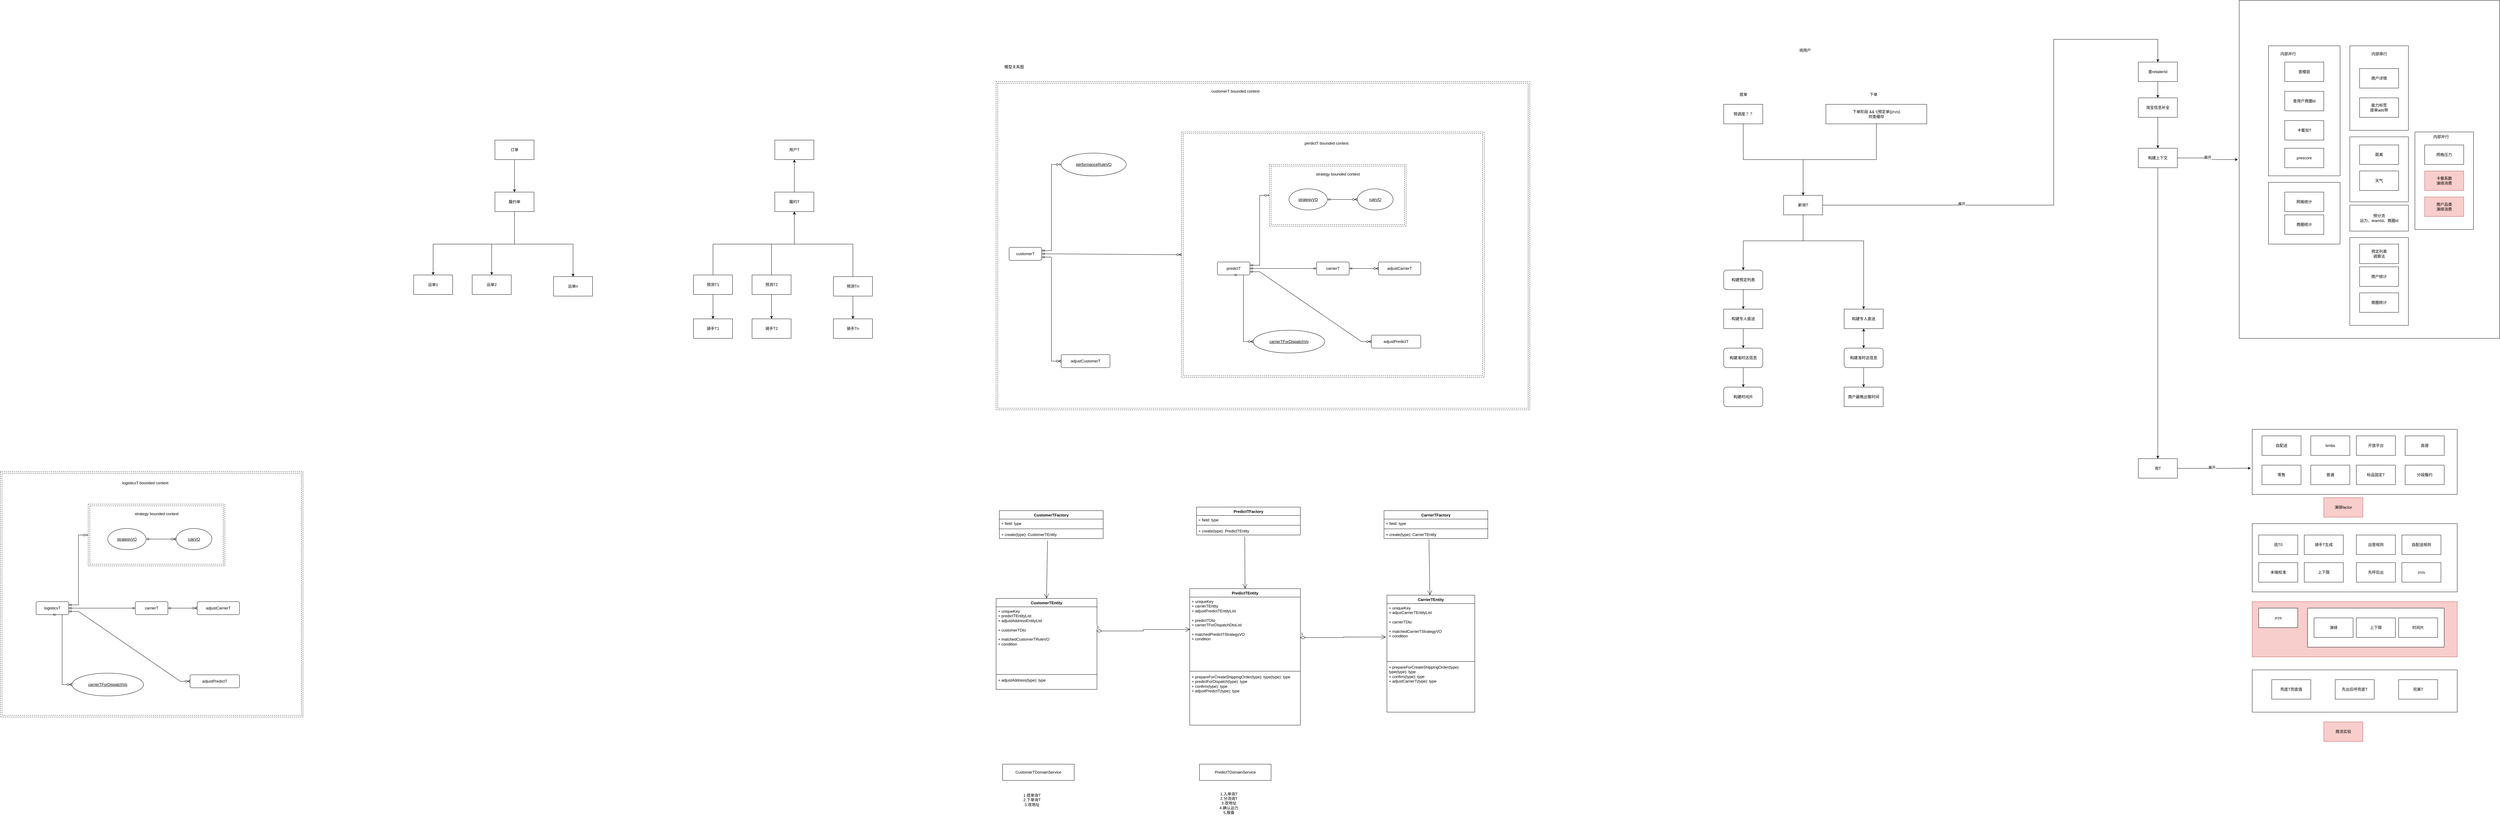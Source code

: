 <mxfile version="22.1.11" type="github">
  <diagram name="第 1 页" id="Sy9umP3xg3mDAJ2cGHKU">
    <mxGraphModel dx="5737" dy="1936" grid="1" gridSize="10" guides="1" tooltips="1" connect="1" arrows="1" fold="1" page="1" pageScale="1" pageWidth="827" pageHeight="1169" math="0" shadow="0">
      <root>
        <mxCell id="0" />
        <mxCell id="1" parent="0" />
        <mxCell id="K0B4q0zZ-ZlsoghsB4aM-43" value="" style="whiteSpace=wrap;html=1;" parent="1" vertex="1">
          <mxGeometry x="3550" y="-570" width="800" height="1040" as="geometry" />
        </mxCell>
        <mxCell id="5gtfUiYYgIrYR47HqZrA-16" value="" style="whiteSpace=wrap;html=1;align=center;dashed=1;shape=ext;margin=3;double=1;" parent="1" vertex="1">
          <mxGeometry x="-270" y="-320" width="1640" height="1010" as="geometry" />
        </mxCell>
        <mxCell id="5gtfUiYYgIrYR47HqZrA-20" value="" style="whiteSpace=wrap;html=1;align=center;dashed=1;shape=ext;margin=3;double=1;" parent="1" vertex="1">
          <mxGeometry x="300" y="-165" width="930" height="755" as="geometry" />
        </mxCell>
        <mxCell id="5gtfUiYYgIrYR47HqZrA-47" value="" style="whiteSpace=wrap;html=1;align=center;dashed=1;shape=ext;margin=3;double=1;" parent="1" vertex="1">
          <mxGeometry x="570" y="-65" width="420" height="190" as="geometry" />
        </mxCell>
        <mxCell id="5gtfUiYYgIrYR47HqZrA-2" value="customerT" style="rounded=1;arcSize=10;whiteSpace=wrap;html=1;align=center;" parent="1" vertex="1">
          <mxGeometry x="-230" y="190" width="100" height="40" as="geometry" />
        </mxCell>
        <mxCell id="5gtfUiYYgIrYR47HqZrA-3" value="predictT" style="rounded=1;arcSize=10;whiteSpace=wrap;html=1;align=center;" parent="1" vertex="1">
          <mxGeometry x="410" y="235" width="100" height="40" as="geometry" />
        </mxCell>
        <mxCell id="5gtfUiYYgIrYR47HqZrA-5" value="carrierT" style="rounded=1;arcSize=10;whiteSpace=wrap;html=1;align=center;" parent="1" vertex="1">
          <mxGeometry x="715" y="235" width="100" height="40" as="geometry" />
        </mxCell>
        <mxCell id="5gtfUiYYgIrYR47HqZrA-6" value="" style="edgeStyle=entityRelationEdgeStyle;fontSize=12;html=1;endArrow=ERmandOne;startArrow=ERmandOne;rounded=0;exitX=1;exitY=0.5;exitDx=0;exitDy=0;entryX=0;entryY=0.5;entryDx=0;entryDy=0;" parent="1" source="5gtfUiYYgIrYR47HqZrA-3" target="5gtfUiYYgIrYR47HqZrA-5" edge="1">
          <mxGeometry width="100" height="100" relative="1" as="geometry">
            <mxPoint x="686" y="350" as="sourcePoint" />
            <mxPoint x="890" y="257.5" as="targetPoint" />
          </mxGeometry>
        </mxCell>
        <mxCell id="5gtfUiYYgIrYR47HqZrA-10" value="adjustCarrierT" style="rounded=1;arcSize=10;whiteSpace=wrap;html=1;align=center;" parent="1" vertex="1">
          <mxGeometry x="905" y="235" width="130" height="40" as="geometry" />
        </mxCell>
        <mxCell id="5gtfUiYYgIrYR47HqZrA-12" value="adjustCustomerT" style="rounded=1;arcSize=10;whiteSpace=wrap;html=1;align=center;" parent="1" vertex="1">
          <mxGeometry x="-70" y="520" width="150" height="40" as="geometry" />
        </mxCell>
        <mxCell id="5gtfUiYYgIrYR47HqZrA-13" value="adjustPredictT" style="rounded=1;arcSize=10;whiteSpace=wrap;html=1;align=center;" parent="1" vertex="1">
          <mxGeometry x="883" y="460" width="152" height="40" as="geometry" />
        </mxCell>
        <mxCell id="5gtfUiYYgIrYR47HqZrA-14" value="" style="edgeStyle=entityRelationEdgeStyle;fontSize=12;html=1;endArrow=ERzeroToMany;rounded=0;exitX=0.5;exitY=1;exitDx=0;exitDy=0;startArrow=ERmandOne;" parent="1" source="5gtfUiYYgIrYR47HqZrA-3" target="5gtfUiYYgIrYR47HqZrA-32" edge="1">
          <mxGeometry width="100" height="100" relative="1" as="geometry">
            <mxPoint x="516" y="480" as="sourcePoint" />
            <mxPoint x="616" y="380" as="targetPoint" />
            <Array as="points">
              <mxPoint x="470" y="440" />
              <mxPoint x="450" y="380" />
              <mxPoint x="450" y="330" />
              <mxPoint x="480" y="410" />
            </Array>
          </mxGeometry>
        </mxCell>
        <mxCell id="5gtfUiYYgIrYR47HqZrA-17" value="customerT bounded context" style="text;html=1;align=center;verticalAlign=middle;resizable=0;points=[];autosize=1;strokeColor=none;fillColor=none;" parent="1" vertex="1">
          <mxGeometry x="340" y="-310" width="250" height="40" as="geometry" />
        </mxCell>
        <mxCell id="5gtfUiYYgIrYR47HqZrA-18" value="performanceRuleVO" style="rounded=1;arcSize=10;whiteSpace=wrap;html=1;align=center;shape=ellipse;margin=3;double=1;perimeter=ellipsePerimeter;fontStyle=4;" parent="1" vertex="1">
          <mxGeometry x="-70" y="-100" width="200" height="70" as="geometry" />
        </mxCell>
        <mxCell id="5gtfUiYYgIrYR47HqZrA-21" value="perdictT bounded context" style="text;html=1;align=center;verticalAlign=middle;resizable=0;points=[];autosize=1;strokeColor=none;fillColor=none;" parent="1" vertex="1">
          <mxGeometry x="630" y="-150" width="230" height="40" as="geometry" />
        </mxCell>
        <mxCell id="5gtfUiYYgIrYR47HqZrA-26" value="strategyVO" style="rounded=1;arcSize=10;whiteSpace=wrap;html=1;align=center;shape=ellipse;perimeter=ellipsePerimeter;fontStyle=4;" parent="1" vertex="1">
          <mxGeometry x="630" y="10" width="118" height="65" as="geometry" />
        </mxCell>
        <mxCell id="5gtfUiYYgIrYR47HqZrA-27" value="ruleVO" style="rounded=1;arcSize=10;whiteSpace=wrap;html=1;align=center;shape=ellipse;perimeter=ellipsePerimeter;fontStyle=4;" parent="1" vertex="1">
          <mxGeometry x="840" y="10" width="110" height="65" as="geometry" />
        </mxCell>
        <mxCell id="5gtfUiYYgIrYR47HqZrA-32" value="carrierTForDispatchVo" style="rounded=1;arcSize=10;whiteSpace=wrap;html=1;align=center;shape=ellipse;perimeter=ellipsePerimeter;fontStyle=4;" parent="1" vertex="1">
          <mxGeometry x="520" y="445" width="220" height="70" as="geometry" />
        </mxCell>
        <mxCell id="5gtfUiYYgIrYR47HqZrA-34" value="" style="edgeStyle=entityRelationEdgeStyle;fontSize=12;html=1;endArrow=ERzeroToOne;startArrow=ERmandOne;rounded=0;exitX=1;exitY=0.25;exitDx=0;exitDy=0;" parent="1" source="5gtfUiYYgIrYR47HqZrA-2" target="5gtfUiYYgIrYR47HqZrA-18" edge="1">
          <mxGeometry width="100" height="100" relative="1" as="geometry">
            <mxPoint x="-180" y="100" as="sourcePoint" />
            <mxPoint x="-30" y="-20" as="targetPoint" />
          </mxGeometry>
        </mxCell>
        <mxCell id="5gtfUiYYgIrYR47HqZrA-35" value="" style="edgeStyle=entityRelationEdgeStyle;fontSize=12;html=1;endArrow=ERzeroToOne;startArrow=ERmandOne;rounded=0;exitX=1;exitY=0.25;exitDx=0;exitDy=0;entryX=0;entryY=0.5;entryDx=0;entryDy=0;" parent="1" source="5gtfUiYYgIrYR47HqZrA-3" target="5gtfUiYYgIrYR47HqZrA-47" edge="1">
          <mxGeometry width="100" height="100" relative="1" as="geometry">
            <mxPoint x="-190" y="75" as="sourcePoint" />
            <mxPoint x="570" y="265" as="targetPoint" />
          </mxGeometry>
        </mxCell>
        <mxCell id="5gtfUiYYgIrYR47HqZrA-39" value="" style="edgeStyle=entityRelationEdgeStyle;fontSize=12;html=1;endArrow=ERzeroToMany;startArrow=ERmandOne;rounded=0;exitX=1;exitY=0.75;exitDx=0;exitDy=0;" parent="1" source="5gtfUiYYgIrYR47HqZrA-3" target="5gtfUiYYgIrYR47HqZrA-13" edge="1">
          <mxGeometry width="100" height="100" relative="1" as="geometry">
            <mxPoint x="520" y="485" as="sourcePoint" />
            <mxPoint x="620" y="385" as="targetPoint" />
          </mxGeometry>
        </mxCell>
        <mxCell id="5gtfUiYYgIrYR47HqZrA-42" value="" style="edgeStyle=entityRelationEdgeStyle;fontSize=12;html=1;endArrow=ERzeroToMany;startArrow=ERmandOne;rounded=0;exitX=1;exitY=0.5;exitDx=0;exitDy=0;entryX=0;entryY=0.5;entryDx=0;entryDy=0;" parent="1" source="5gtfUiYYgIrYR47HqZrA-5" target="5gtfUiYYgIrYR47HqZrA-10" edge="1">
          <mxGeometry width="100" height="100" relative="1" as="geometry">
            <mxPoint x="875" y="260" as="sourcePoint" />
            <mxPoint x="975" y="160" as="targetPoint" />
          </mxGeometry>
        </mxCell>
        <mxCell id="5gtfUiYYgIrYR47HqZrA-48" value="strategy bounded context" style="text;html=1;align=center;verticalAlign=middle;resizable=0;points=[];autosize=1;strokeColor=none;fillColor=none;" parent="1" vertex="1">
          <mxGeometry x="665" y="-55" width="230" height="40" as="geometry" />
        </mxCell>
        <mxCell id="5gtfUiYYgIrYR47HqZrA-58" value="" style="edgeStyle=entityRelationEdgeStyle;fontSize=12;html=1;endArrow=ERzeroToMany;startArrow=ERmandOne;rounded=0;exitX=1;exitY=0.75;exitDx=0;exitDy=0;entryX=0;entryY=0.5;entryDx=0;entryDy=0;" parent="1" source="5gtfUiYYgIrYR47HqZrA-2" target="5gtfUiYYgIrYR47HqZrA-12" edge="1">
          <mxGeometry width="100" height="100" relative="1" as="geometry">
            <mxPoint x="-60" y="400" as="sourcePoint" />
            <mxPoint x="40" y="300" as="targetPoint" />
          </mxGeometry>
        </mxCell>
        <mxCell id="5gtfUiYYgIrYR47HqZrA-59" value="" style="edgeStyle=entityRelationEdgeStyle;fontSize=12;html=1;endArrow=ERzeroToMany;startArrow=ERmandOne;rounded=0;exitX=1;exitY=0.5;exitDx=0;exitDy=0;entryX=0;entryY=0.5;entryDx=0;entryDy=0;" parent="1" source="5gtfUiYYgIrYR47HqZrA-2" target="5gtfUiYYgIrYR47HqZrA-20" edge="1">
          <mxGeometry width="100" height="100" relative="1" as="geometry">
            <mxPoint x="20" y="170" as="sourcePoint" />
            <mxPoint x="120" y="70" as="targetPoint" />
          </mxGeometry>
        </mxCell>
        <mxCell id="5gtfUiYYgIrYR47HqZrA-60" value="" style="edgeStyle=entityRelationEdgeStyle;fontSize=12;html=1;endArrow=ERzeroToMany;startArrow=ERmandOne;rounded=0;exitX=1;exitY=0.5;exitDx=0;exitDy=0;" parent="1" source="5gtfUiYYgIrYR47HqZrA-26" target="5gtfUiYYgIrYR47HqZrA-27" edge="1">
          <mxGeometry width="100" height="100" relative="1" as="geometry">
            <mxPoint x="760" y="35" as="sourcePoint" />
            <mxPoint x="860" y="-65" as="targetPoint" />
          </mxGeometry>
        </mxCell>
        <mxCell id="5gtfUiYYgIrYR47HqZrA-74" value="&lt;span style=&quot;color: rgb(0, 0, 0); font-family: Helvetica; font-size: 12px; font-style: normal; font-variant-ligatures: normal; font-variant-caps: normal; font-weight: 400; letter-spacing: normal; orphans: 2; text-align: center; text-indent: 0px; text-transform: none; widows: 2; word-spacing: 0px; -webkit-text-stroke-width: 0px; background-color: rgb(251, 251, 251); text-decoration-thickness: initial; text-decoration-style: initial; text-decoration-color: initial; float: none; display: inline !important;&quot;&gt;询用户&lt;br&gt;&lt;br&gt;&lt;/span&gt;" style="text;whiteSpace=wrap;html=1;" parent="1" vertex="1">
          <mxGeometry x="2196" y="-430" width="260" height="50" as="geometry" />
        </mxCell>
        <mxCell id="5gtfUiYYgIrYR47HqZrA-94" style="edgeStyle=orthogonalEdgeStyle;rounded=0;orthogonalLoop=1;jettySize=auto;html=1;" parent="1" source="5gtfUiYYgIrYR47HqZrA-76" target="5gtfUiYYgIrYR47HqZrA-84" edge="1">
          <mxGeometry relative="1" as="geometry">
            <Array as="points">
              <mxPoint x="2435" y="-80" />
              <mxPoint x="2210" y="-80" />
            </Array>
          </mxGeometry>
        </mxCell>
        <mxCell id="5gtfUiYYgIrYR47HqZrA-76" value="下单阶段 &amp;amp;&amp;amp; !(预定单||zrzs)&lt;br&gt;则查缓存" style="whiteSpace=wrap;html=1;" parent="1" vertex="1">
          <mxGeometry x="2280" y="-250" width="310" height="60" as="geometry" />
        </mxCell>
        <mxCell id="5gtfUiYYgIrYR47HqZrA-80" value="提单" style="text;html=1;align=center;verticalAlign=middle;resizable=0;points=[];autosize=1;strokeColor=none;fillColor=none;" parent="1" vertex="1">
          <mxGeometry x="1996" y="-300" width="60" height="40" as="geometry" />
        </mxCell>
        <mxCell id="5gtfUiYYgIrYR47HqZrA-81" value="下单" style="text;html=1;align=center;verticalAlign=middle;resizable=0;points=[];autosize=1;strokeColor=none;fillColor=none;" parent="1" vertex="1">
          <mxGeometry x="2396" y="-300" width="60" height="40" as="geometry" />
        </mxCell>
        <mxCell id="5gtfUiYYgIrYR47HqZrA-95" style="edgeStyle=orthogonalEdgeStyle;rounded=0;orthogonalLoop=1;jettySize=auto;html=1;" parent="1" source="5gtfUiYYgIrYR47HqZrA-82" target="5gtfUiYYgIrYR47HqZrA-84" edge="1">
          <mxGeometry relative="1" as="geometry">
            <Array as="points">
              <mxPoint x="2026" y="-80" />
              <mxPoint x="2210" y="-80" />
            </Array>
          </mxGeometry>
        </mxCell>
        <mxCell id="5gtfUiYYgIrYR47HqZrA-82" value="预调度？？" style="whiteSpace=wrap;html=1;" parent="1" vertex="1">
          <mxGeometry x="1966" y="-250" width="120" height="60" as="geometry" />
        </mxCell>
        <mxCell id="5gtfUiYYgIrYR47HqZrA-96" style="edgeStyle=orthogonalEdgeStyle;rounded=0;orthogonalLoop=1;jettySize=auto;html=1;entryX=0.5;entryY=0;entryDx=0;entryDy=0;" parent="1" source="5gtfUiYYgIrYR47HqZrA-84" target="5gtfUiYYgIrYR47HqZrA-85" edge="1">
          <mxGeometry relative="1" as="geometry">
            <Array as="points">
              <mxPoint x="2210" y="170" />
              <mxPoint x="2026" y="170" />
            </Array>
          </mxGeometry>
        </mxCell>
        <mxCell id="5gtfUiYYgIrYR47HqZrA-97" style="edgeStyle=orthogonalEdgeStyle;rounded=0;orthogonalLoop=1;jettySize=auto;html=1;" parent="1" source="5gtfUiYYgIrYR47HqZrA-84" target="5gtfUiYYgIrYR47HqZrA-89" edge="1">
          <mxGeometry relative="1" as="geometry">
            <Array as="points">
              <mxPoint x="2210" y="170" />
              <mxPoint x="2396" y="170" />
            </Array>
          </mxGeometry>
        </mxCell>
        <mxCell id="5gtfUiYYgIrYR47HqZrA-103" style="edgeStyle=orthogonalEdgeStyle;rounded=0;orthogonalLoop=1;jettySize=auto;html=1;entryX=0.5;entryY=0;entryDx=0;entryDy=0;" parent="1" source="5gtfUiYYgIrYR47HqZrA-84" target="5gtfUiYYgIrYR47HqZrA-105" edge="1">
          <mxGeometry relative="1" as="geometry">
            <mxPoint x="3150" y="-350" as="targetPoint" />
            <Array as="points">
              <mxPoint x="2980" y="60" />
              <mxPoint x="2980" y="-450" />
              <mxPoint x="3300" y="-450" />
            </Array>
          </mxGeometry>
        </mxCell>
        <mxCell id="5gtfUiYYgIrYR47HqZrA-106" value="展开" style="edgeLabel;html=1;align=center;verticalAlign=middle;resizable=0;points=[];" parent="5gtfUiYYgIrYR47HqZrA-103" vertex="1" connectable="0">
          <mxGeometry x="-0.47" y="4" relative="1" as="geometry">
            <mxPoint as="offset" />
          </mxGeometry>
        </mxCell>
        <mxCell id="5gtfUiYYgIrYR47HqZrA-84" value="新询T" style="whiteSpace=wrap;html=1;" parent="1" vertex="1">
          <mxGeometry x="2150" y="30" width="120" height="60" as="geometry" />
        </mxCell>
        <mxCell id="5gtfUiYYgIrYR47HqZrA-98" value="" style="edgeStyle=orthogonalEdgeStyle;rounded=0;orthogonalLoop=1;jettySize=auto;html=1;" parent="1" source="5gtfUiYYgIrYR47HqZrA-85" target="5gtfUiYYgIrYR47HqZrA-91" edge="1">
          <mxGeometry relative="1" as="geometry" />
        </mxCell>
        <mxCell id="5gtfUiYYgIrYR47HqZrA-85" value="构建预定列表" style="rounded=1;whiteSpace=wrap;html=1;" parent="1" vertex="1">
          <mxGeometry x="1966" y="260" width="120" height="60" as="geometry" />
        </mxCell>
        <mxCell id="5gtfUiYYgIrYR47HqZrA-100" value="" style="edgeStyle=orthogonalEdgeStyle;rounded=0;orthogonalLoop=1;jettySize=auto;html=1;" parent="1" source="5gtfUiYYgIrYR47HqZrA-86" target="5gtfUiYYgIrYR47HqZrA-87" edge="1">
          <mxGeometry relative="1" as="geometry" />
        </mxCell>
        <mxCell id="5gtfUiYYgIrYR47HqZrA-86" value="构建准时达信息" style="rounded=1;whiteSpace=wrap;html=1;" parent="1" vertex="1">
          <mxGeometry x="1966" y="500" width="120" height="60" as="geometry" />
        </mxCell>
        <mxCell id="5gtfUiYYgIrYR47HqZrA-87" value="构建时间片" style="rounded=1;whiteSpace=wrap;html=1;" parent="1" vertex="1">
          <mxGeometry x="1966" y="620" width="120" height="60" as="geometry" />
        </mxCell>
        <mxCell id="5gtfUiYYgIrYR47HqZrA-88" value="商户最晚出餐时间" style="whiteSpace=wrap;html=1;" parent="1" vertex="1">
          <mxGeometry x="2336" y="620" width="120" height="60" as="geometry" />
        </mxCell>
        <mxCell id="5gtfUiYYgIrYR47HqZrA-101" value="" style="edgeStyle=orthogonalEdgeStyle;rounded=0;orthogonalLoop=1;jettySize=auto;html=1;" parent="1" source="5gtfUiYYgIrYR47HqZrA-89" target="5gtfUiYYgIrYR47HqZrA-90" edge="1">
          <mxGeometry relative="1" as="geometry" />
        </mxCell>
        <mxCell id="5gtfUiYYgIrYR47HqZrA-89" value="构建专人直送" style="whiteSpace=wrap;html=1;" parent="1" vertex="1">
          <mxGeometry x="2336" y="380" width="120" height="60" as="geometry" />
        </mxCell>
        <mxCell id="5gtfUiYYgIrYR47HqZrA-102" value="" style="edgeStyle=orthogonalEdgeStyle;rounded=0;orthogonalLoop=1;jettySize=auto;html=1;" parent="1" source="5gtfUiYYgIrYR47HqZrA-90" target="5gtfUiYYgIrYR47HqZrA-88" edge="1">
          <mxGeometry relative="1" as="geometry" />
        </mxCell>
        <mxCell id="j1E3PI4-q5CCPXzSKbCA-19" value="" style="edgeStyle=orthogonalEdgeStyle;rounded=0;orthogonalLoop=1;jettySize=auto;html=1;" parent="1" source="5gtfUiYYgIrYR47HqZrA-90" target="5gtfUiYYgIrYR47HqZrA-89" edge="1">
          <mxGeometry relative="1" as="geometry" />
        </mxCell>
        <mxCell id="5gtfUiYYgIrYR47HqZrA-90" value="构建准时达信息" style="rounded=1;whiteSpace=wrap;html=1;" parent="1" vertex="1">
          <mxGeometry x="2336" y="500" width="120" height="60" as="geometry" />
        </mxCell>
        <mxCell id="5gtfUiYYgIrYR47HqZrA-99" value="" style="edgeStyle=orthogonalEdgeStyle;rounded=0;orthogonalLoop=1;jettySize=auto;html=1;" parent="1" source="5gtfUiYYgIrYR47HqZrA-91" target="5gtfUiYYgIrYR47HqZrA-86" edge="1">
          <mxGeometry relative="1" as="geometry" />
        </mxCell>
        <mxCell id="5gtfUiYYgIrYR47HqZrA-91" value="构建专人直送" style="whiteSpace=wrap;html=1;" parent="1" vertex="1">
          <mxGeometry x="1966" y="380" width="120" height="60" as="geometry" />
        </mxCell>
        <mxCell id="5gtfUiYYgIrYR47HqZrA-92" style="edgeStyle=orthogonalEdgeStyle;rounded=0;orthogonalLoop=1;jettySize=auto;html=1;exitX=0.5;exitY=1;exitDx=0;exitDy=0;" parent="1" source="5gtfUiYYgIrYR47HqZrA-85" target="5gtfUiYYgIrYR47HqZrA-85" edge="1">
          <mxGeometry relative="1" as="geometry" />
        </mxCell>
        <mxCell id="K0B4q0zZ-ZlsoghsB4aM-3" value="" style="edgeStyle=orthogonalEdgeStyle;rounded=0;orthogonalLoop=1;jettySize=auto;html=1;" parent="1" source="5gtfUiYYgIrYR47HqZrA-105" target="K0B4q0zZ-ZlsoghsB4aM-2" edge="1">
          <mxGeometry relative="1" as="geometry" />
        </mxCell>
        <mxCell id="5gtfUiYYgIrYR47HqZrA-105" value="查retailerId" style="whiteSpace=wrap;html=1;" parent="1" vertex="1">
          <mxGeometry x="3240" y="-380" width="120" height="60" as="geometry" />
        </mxCell>
        <mxCell id="K0B4q0zZ-ZlsoghsB4aM-5" value="" style="edgeStyle=orthogonalEdgeStyle;rounded=0;orthogonalLoop=1;jettySize=auto;html=1;" parent="1" source="K0B4q0zZ-ZlsoghsB4aM-2" target="K0B4q0zZ-ZlsoghsB4aM-4" edge="1">
          <mxGeometry relative="1" as="geometry" />
        </mxCell>
        <mxCell id="K0B4q0zZ-ZlsoghsB4aM-2" value="淘宝信息补全" style="whiteSpace=wrap;html=1;" parent="1" vertex="1">
          <mxGeometry x="3240" y="-270" width="120" height="60" as="geometry" />
        </mxCell>
        <mxCell id="K0B4q0zZ-ZlsoghsB4aM-48" style="edgeStyle=orthogonalEdgeStyle;rounded=0;orthogonalLoop=1;jettySize=auto;html=1;entryX=0.5;entryY=0;entryDx=0;entryDy=0;" parent="1" source="K0B4q0zZ-ZlsoghsB4aM-4" target="K0B4q0zZ-ZlsoghsB4aM-47" edge="1">
          <mxGeometry relative="1" as="geometry" />
        </mxCell>
        <mxCell id="K0B4q0zZ-ZlsoghsB4aM-4" value="构建上下文" style="whiteSpace=wrap;html=1;" parent="1" vertex="1">
          <mxGeometry x="3240" y="-115" width="120" height="60" as="geometry" />
        </mxCell>
        <mxCell id="K0B4q0zZ-ZlsoghsB4aM-6" value="" style="whiteSpace=wrap;html=1;" parent="1" vertex="1">
          <mxGeometry x="3640" y="-430" width="220" height="400" as="geometry" />
        </mxCell>
        <mxCell id="K0B4q0zZ-ZlsoghsB4aM-7" value="查用户商圈id" style="whiteSpace=wrap;html=1;" parent="1" vertex="1">
          <mxGeometry x="3690" y="-290" width="120" height="60" as="geometry" />
        </mxCell>
        <mxCell id="K0B4q0zZ-ZlsoghsB4aM-8" value="卡餐加T" style="whiteSpace=wrap;html=1;" parent="1" vertex="1">
          <mxGeometry x="3690" y="-200" width="120" height="60" as="geometry" />
        </mxCell>
        <mxCell id="K0B4q0zZ-ZlsoghsB4aM-9" value="prescore" style="whiteSpace=wrap;html=1;" parent="1" vertex="1">
          <mxGeometry x="3690" y="-115" width="120" height="60" as="geometry" />
        </mxCell>
        <mxCell id="K0B4q0zZ-ZlsoghsB4aM-13" value="" style="whiteSpace=wrap;html=1;" parent="1" vertex="1">
          <mxGeometry x="3890" y="-430" width="180" height="260" as="geometry" />
        </mxCell>
        <mxCell id="K0B4q0zZ-ZlsoghsB4aM-15" value="能力标签&lt;br&gt;提单ads带" style="whiteSpace=wrap;html=1;" parent="1" vertex="1">
          <mxGeometry x="3920" y="-270" width="120" height="60" as="geometry" />
        </mxCell>
        <mxCell id="K0B4q0zZ-ZlsoghsB4aM-17" value="" style="whiteSpace=wrap;html=1;" parent="1" vertex="1">
          <mxGeometry x="4090" y="-165" width="180" height="300" as="geometry" />
        </mxCell>
        <mxCell id="K0B4q0zZ-ZlsoghsB4aM-19" value="商户品类&lt;br&gt;演绎消费" style="whiteSpace=wrap;html=1;fillColor=#f8cecc;strokeColor=#b85450;" parent="1" vertex="1">
          <mxGeometry x="4120" y="35" width="120" height="60" as="geometry" />
        </mxCell>
        <mxCell id="K0B4q0zZ-ZlsoghsB4aM-21" value="网格压力" style="whiteSpace=wrap;html=1;" parent="1" vertex="1">
          <mxGeometry x="4120" y="-125" width="120" height="60" as="geometry" />
        </mxCell>
        <mxCell id="K0B4q0zZ-ZlsoghsB4aM-24" value="查楼层" style="whiteSpace=wrap;html=1;" parent="1" vertex="1">
          <mxGeometry x="3690" y="-380" width="120" height="60" as="geometry" />
        </mxCell>
        <mxCell id="K0B4q0zZ-ZlsoghsB4aM-26" value="商户详情" style="whiteSpace=wrap;html=1;" parent="1" vertex="1">
          <mxGeometry x="3920" y="-360" width="120" height="60" as="geometry" />
        </mxCell>
        <mxCell id="K0B4q0zZ-ZlsoghsB4aM-27" value="内部并行" style="text;html=1;align=center;verticalAlign=middle;resizable=0;points=[];autosize=1;strokeColor=none;fillColor=none;" parent="1" vertex="1">
          <mxGeometry x="3650" y="-425" width="100" height="40" as="geometry" />
        </mxCell>
        <mxCell id="K0B4q0zZ-ZlsoghsB4aM-28" value="内部串行" style="text;html=1;align=center;verticalAlign=middle;resizable=0;points=[];autosize=1;strokeColor=none;fillColor=none;" parent="1" vertex="1">
          <mxGeometry x="3930" y="-425" width="100" height="40" as="geometry" />
        </mxCell>
        <mxCell id="K0B4q0zZ-ZlsoghsB4aM-29" value="卡餐系数&lt;br&gt;演绎消费" style="whiteSpace=wrap;html=1;fillColor=#f8cecc;strokeColor=#b85450;" parent="1" vertex="1">
          <mxGeometry x="4120" y="-45" width="120" height="60" as="geometry" />
        </mxCell>
        <mxCell id="K0B4q0zZ-ZlsoghsB4aM-30" value="内部并行" style="text;html=1;align=center;verticalAlign=middle;resizable=0;points=[];autosize=1;strokeColor=none;fillColor=none;" parent="1" vertex="1">
          <mxGeometry x="4120" y="-170" width="100" height="40" as="geometry" />
        </mxCell>
        <mxCell id="K0B4q0zZ-ZlsoghsB4aM-31" value="预分流&lt;br&gt;运力、teamId、商圈id" style="whiteSpace=wrap;html=1;" parent="1" vertex="1">
          <mxGeometry x="3890" y="60" width="180" height="80" as="geometry" />
        </mxCell>
        <mxCell id="K0B4q0zZ-ZlsoghsB4aM-32" value="" style="whiteSpace=wrap;html=1;" parent="1" vertex="1">
          <mxGeometry x="3890" y="-150" width="180" height="200" as="geometry" />
        </mxCell>
        <mxCell id="K0B4q0zZ-ZlsoghsB4aM-33" value="距离" style="whiteSpace=wrap;html=1;" parent="1" vertex="1">
          <mxGeometry x="3920" y="-125" width="120" height="60" as="geometry" />
        </mxCell>
        <mxCell id="K0B4q0zZ-ZlsoghsB4aM-34" value="天气" style="whiteSpace=wrap;html=1;" parent="1" vertex="1">
          <mxGeometry x="3920" y="-45" width="120" height="60" as="geometry" />
        </mxCell>
        <mxCell id="K0B4q0zZ-ZlsoghsB4aM-35" value="" style="whiteSpace=wrap;html=1;" parent="1" vertex="1">
          <mxGeometry x="3640" y="-10" width="220" height="190" as="geometry" />
        </mxCell>
        <mxCell id="K0B4q0zZ-ZlsoghsB4aM-36" value="网格统计" style="whiteSpace=wrap;html=1;" parent="1" vertex="1">
          <mxGeometry x="3690" y="20" width="120" height="60" as="geometry" />
        </mxCell>
        <mxCell id="K0B4q0zZ-ZlsoghsB4aM-37" value="商圈统计" style="whiteSpace=wrap;html=1;" parent="1" vertex="1">
          <mxGeometry x="3690" y="90" width="120" height="60" as="geometry" />
        </mxCell>
        <mxCell id="K0B4q0zZ-ZlsoghsB4aM-39" value="" style="whiteSpace=wrap;html=1;" parent="1" vertex="1">
          <mxGeometry x="3890" y="160" width="180" height="270" as="geometry" />
        </mxCell>
        <mxCell id="K0B4q0zZ-ZlsoghsB4aM-40" value="商户统计" style="whiteSpace=wrap;html=1;" parent="1" vertex="1">
          <mxGeometry x="3920" y="250" width="120" height="60" as="geometry" />
        </mxCell>
        <mxCell id="K0B4q0zZ-ZlsoghsB4aM-41" value="商圈统计" style="whiteSpace=wrap;html=1;" parent="1" vertex="1">
          <mxGeometry x="3920" y="330" width="120" height="60" as="geometry" />
        </mxCell>
        <mxCell id="K0B4q0zZ-ZlsoghsB4aM-42" value="预定列表&lt;br style=&quot;border-color: var(--border-color);&quot;&gt;调算法" style="whiteSpace=wrap;html=1;" parent="1" vertex="1">
          <mxGeometry x="3920" y="180" width="120" height="60" as="geometry" />
        </mxCell>
        <mxCell id="K0B4q0zZ-ZlsoghsB4aM-45" style="edgeStyle=orthogonalEdgeStyle;rounded=0;orthogonalLoop=1;jettySize=auto;html=1;entryX=-0.005;entryY=0.471;entryDx=0;entryDy=0;entryPerimeter=0;" parent="1" source="K0B4q0zZ-ZlsoghsB4aM-4" target="K0B4q0zZ-ZlsoghsB4aM-43" edge="1">
          <mxGeometry relative="1" as="geometry" />
        </mxCell>
        <mxCell id="K0B4q0zZ-ZlsoghsB4aM-46" value="展开" style="edgeLabel;html=1;align=center;verticalAlign=middle;resizable=0;points=[];" parent="K0B4q0zZ-ZlsoghsB4aM-45" vertex="1" connectable="0">
          <mxGeometry x="-0.025" y="2" relative="1" as="geometry">
            <mxPoint as="offset" />
          </mxGeometry>
        </mxCell>
        <mxCell id="K0B4q0zZ-ZlsoghsB4aM-47" value="询T" style="whiteSpace=wrap;html=1;" parent="1" vertex="1">
          <mxGeometry x="3240" y="840" width="120" height="60" as="geometry" />
        </mxCell>
        <mxCell id="K0B4q0zZ-ZlsoghsB4aM-49" value="" style="whiteSpace=wrap;html=1;" parent="1" vertex="1">
          <mxGeometry x="3590" y="750" width="630" height="200" as="geometry" />
        </mxCell>
        <mxCell id="K0B4q0zZ-ZlsoghsB4aM-50" value="bmbs" style="whiteSpace=wrap;html=1;" parent="1" vertex="1">
          <mxGeometry x="3770" y="770" width="120" height="60" as="geometry" />
        </mxCell>
        <mxCell id="K0B4q0zZ-ZlsoghsB4aM-51" value="自配送" style="whiteSpace=wrap;html=1;" parent="1" vertex="1">
          <mxGeometry x="3620" y="770" width="120" height="60" as="geometry" />
        </mxCell>
        <mxCell id="K0B4q0zZ-ZlsoghsB4aM-52" value="开放平台" style="whiteSpace=wrap;html=1;" parent="1" vertex="1">
          <mxGeometry x="3910" y="770" width="120" height="60" as="geometry" />
        </mxCell>
        <mxCell id="K0B4q0zZ-ZlsoghsB4aM-53" value="高德" style="whiteSpace=wrap;html=1;" parent="1" vertex="1">
          <mxGeometry x="4060" y="770" width="120" height="60" as="geometry" />
        </mxCell>
        <mxCell id="K0B4q0zZ-ZlsoghsB4aM-54" value="分段履约" style="whiteSpace=wrap;html=1;" parent="1" vertex="1">
          <mxGeometry x="4060" y="860" width="120" height="60" as="geometry" />
        </mxCell>
        <mxCell id="K0B4q0zZ-ZlsoghsB4aM-55" value="零售" style="whiteSpace=wrap;html=1;" parent="1" vertex="1">
          <mxGeometry x="3620" y="860" width="120" height="60" as="geometry" />
        </mxCell>
        <mxCell id="K0B4q0zZ-ZlsoghsB4aM-56" value="普通" style="whiteSpace=wrap;html=1;" parent="1" vertex="1">
          <mxGeometry x="3770" y="860" width="120" height="60" as="geometry" />
        </mxCell>
        <mxCell id="K0B4q0zZ-ZlsoghsB4aM-57" value="标品固定T" style="whiteSpace=wrap;html=1;" parent="1" vertex="1">
          <mxGeometry x="3910" y="860" width="120" height="60" as="geometry" />
        </mxCell>
        <mxCell id="K0B4q0zZ-ZlsoghsB4aM-58" style="edgeStyle=orthogonalEdgeStyle;rounded=0;orthogonalLoop=1;jettySize=auto;html=1;entryX=-0.007;entryY=0.597;entryDx=0;entryDy=0;entryPerimeter=0;" parent="1" source="K0B4q0zZ-ZlsoghsB4aM-47" target="K0B4q0zZ-ZlsoghsB4aM-49" edge="1">
          <mxGeometry relative="1" as="geometry" />
        </mxCell>
        <mxCell id="K0B4q0zZ-ZlsoghsB4aM-59" value="展开" style="edgeLabel;html=1;align=center;verticalAlign=middle;resizable=0;points=[];" parent="K0B4q0zZ-ZlsoghsB4aM-58" vertex="1" connectable="0">
          <mxGeometry x="-0.08" y="3" relative="1" as="geometry">
            <mxPoint x="2" as="offset" />
          </mxGeometry>
        </mxCell>
        <mxCell id="K0B4q0zZ-ZlsoghsB4aM-60" value="" style="whiteSpace=wrap;html=1;" parent="1" vertex="1">
          <mxGeometry x="3590" y="1490" width="630" height="130" as="geometry" />
        </mxCell>
        <mxCell id="K0B4q0zZ-ZlsoghsB4aM-61" value="兜底T兜底值" style="whiteSpace=wrap;html=1;" parent="1" vertex="1">
          <mxGeometry x="3650" y="1520" width="120" height="60" as="geometry" />
        </mxCell>
        <mxCell id="K0B4q0zZ-ZlsoghsB4aM-62" value="完美T" style="whiteSpace=wrap;html=1;" parent="1" vertex="1">
          <mxGeometry x="4040" y="1520" width="120" height="60" as="geometry" />
        </mxCell>
        <mxCell id="K0B4q0zZ-ZlsoghsB4aM-63" value="先出后呼兜底T" style="whiteSpace=wrap;html=1;" parent="1" vertex="1">
          <mxGeometry x="3845" y="1520" width="120" height="60" as="geometry" />
        </mxCell>
        <mxCell id="K0B4q0zZ-ZlsoghsB4aM-64" value="演绎factor" style="whiteSpace=wrap;html=1;fillColor=#f8cecc;strokeColor=#b85450;" parent="1" vertex="1">
          <mxGeometry x="3810" y="960" width="120" height="60" as="geometry" />
        </mxCell>
        <mxCell id="K0B4q0zZ-ZlsoghsB4aM-66" value="" style="whiteSpace=wrap;html=1;" parent="1" vertex="1">
          <mxGeometry x="3590" y="1040" width="630" height="210" as="geometry" />
        </mxCell>
        <mxCell id="j1E3PI4-q5CCPXzSKbCA-1" value="选T0" style="whiteSpace=wrap;html=1;" parent="1" vertex="1">
          <mxGeometry x="3610" y="1075" width="120" height="60" as="geometry" />
        </mxCell>
        <mxCell id="j1E3PI4-q5CCPXzSKbCA-2" value="骑手T生成" style="whiteSpace=wrap;html=1;" parent="1" vertex="1">
          <mxGeometry x="3750" y="1075" width="120" height="60" as="geometry" />
        </mxCell>
        <mxCell id="j1E3PI4-q5CCPXzSKbCA-3" value="运营规则" style="whiteSpace=wrap;html=1;" parent="1" vertex="1">
          <mxGeometry x="3910" y="1075" width="120" height="60" as="geometry" />
        </mxCell>
        <mxCell id="j1E3PI4-q5CCPXzSKbCA-4" value="自配送规则" style="whiteSpace=wrap;html=1;" parent="1" vertex="1">
          <mxGeometry x="4050" y="1075" width="120" height="60" as="geometry" />
        </mxCell>
        <mxCell id="j1E3PI4-q5CCPXzSKbCA-5" value="上下限" style="whiteSpace=wrap;html=1;" parent="1" vertex="1">
          <mxGeometry x="3750" y="1160" width="120" height="60" as="geometry" />
        </mxCell>
        <mxCell id="j1E3PI4-q5CCPXzSKbCA-6" value="末端校准" style="whiteSpace=wrap;html=1;" parent="1" vertex="1">
          <mxGeometry x="3610" y="1160" width="120" height="60" as="geometry" />
        </mxCell>
        <mxCell id="j1E3PI4-q5CCPXzSKbCA-7" value="先呼后出" style="whiteSpace=wrap;html=1;" parent="1" vertex="1">
          <mxGeometry x="3910" y="1160" width="120" height="60" as="geometry" />
        </mxCell>
        <mxCell id="j1E3PI4-q5CCPXzSKbCA-8" value="zrzs" style="whiteSpace=wrap;html=1;" parent="1" vertex="1">
          <mxGeometry x="4050" y="1160" width="120" height="60" as="geometry" />
        </mxCell>
        <mxCell id="j1E3PI4-q5CCPXzSKbCA-9" value="" style="whiteSpace=wrap;html=1;fillColor=#f8cecc;strokeColor=#b85450;" parent="1" vertex="1">
          <mxGeometry x="3590" y="1280" width="630" height="170" as="geometry" />
        </mxCell>
        <mxCell id="j1E3PI4-q5CCPXzSKbCA-10" value="zrzs" style="whiteSpace=wrap;html=1;" parent="1" vertex="1">
          <mxGeometry x="3610" y="1300" width="120" height="60" as="geometry" />
        </mxCell>
        <mxCell id="j1E3PI4-q5CCPXzSKbCA-12" value="" style="whiteSpace=wrap;html=1;" parent="1" vertex="1">
          <mxGeometry x="3760" y="1300" width="420" height="120" as="geometry" />
        </mxCell>
        <mxCell id="j1E3PI4-q5CCPXzSKbCA-13" value="演绎" style="whiteSpace=wrap;html=1;" parent="1" vertex="1">
          <mxGeometry x="3780" y="1330" width="120" height="60" as="geometry" />
        </mxCell>
        <mxCell id="j1E3PI4-q5CCPXzSKbCA-14" value="上下限" style="whiteSpace=wrap;html=1;" parent="1" vertex="1">
          <mxGeometry x="3910" y="1330" width="120" height="60" as="geometry" />
        </mxCell>
        <mxCell id="j1E3PI4-q5CCPXzSKbCA-15" value="时间片" style="whiteSpace=wrap;html=1;" parent="1" vertex="1">
          <mxGeometry x="4040" y="1330" width="120" height="60" as="geometry" />
        </mxCell>
        <mxCell id="j1E3PI4-q5CCPXzSKbCA-16" value="商流实验" style="whiteSpace=wrap;html=1;fillColor=#f8cecc;strokeColor=#b85450;" parent="1" vertex="1">
          <mxGeometry x="3810" y="1650" width="120" height="60" as="geometry" />
        </mxCell>
        <mxCell id="j1E3PI4-q5CCPXzSKbCA-35" value="CustomerTEntity" style="swimlane;fontStyle=1;align=center;verticalAlign=top;childLayout=stackLayout;horizontal=1;startSize=26;horizontalStack=0;resizeParent=1;resizeParentMax=0;resizeLast=0;collapsible=1;marginBottom=0;whiteSpace=wrap;html=1;" parent="1" vertex="1">
          <mxGeometry x="-270" y="1270" width="310" height="280" as="geometry" />
        </mxCell>
        <mxCell id="j1E3PI4-q5CCPXzSKbCA-36" value="+ uniqueKey&lt;br&gt;+ predictTEntityList&lt;br&gt;+ adjustAddressEntityList&lt;br&gt;&lt;br&gt;+ customerTDto&lt;br style=&quot;border-color: var(--border-color);&quot;&gt;&lt;br&gt;+ matchedCustomerTRuleVO&lt;br&gt;+ condition" style="text;strokeColor=none;fillColor=none;align=left;verticalAlign=top;spacingLeft=4;spacingRight=4;overflow=hidden;rotatable=0;points=[[0,0.5],[1,0.5]];portConstraint=eastwest;whiteSpace=wrap;html=1;" parent="j1E3PI4-q5CCPXzSKbCA-35" vertex="1">
          <mxGeometry y="26" width="310" height="204" as="geometry" />
        </mxCell>
        <mxCell id="j1E3PI4-q5CCPXzSKbCA-37" value="" style="line;strokeWidth=1;fillColor=none;align=left;verticalAlign=middle;spacingTop=-1;spacingLeft=3;spacingRight=3;rotatable=0;labelPosition=right;points=[];portConstraint=eastwest;strokeColor=inherit;" parent="j1E3PI4-q5CCPXzSKbCA-35" vertex="1">
          <mxGeometry y="230" width="310" height="8" as="geometry" />
        </mxCell>
        <mxCell id="j1E3PI4-q5CCPXzSKbCA-38" value="+ adjustAddress(type): type" style="text;strokeColor=none;fillColor=none;align=left;verticalAlign=top;spacingLeft=4;spacingRight=4;overflow=hidden;rotatable=0;points=[[0,0.5],[1,0.5]];portConstraint=eastwest;whiteSpace=wrap;html=1;" parent="j1E3PI4-q5CCPXzSKbCA-35" vertex="1">
          <mxGeometry y="238" width="310" height="42" as="geometry" />
        </mxCell>
        <mxCell id="j1E3PI4-q5CCPXzSKbCA-40" value="PredictTEntity" style="swimlane;fontStyle=1;align=center;verticalAlign=top;childLayout=stackLayout;horizontal=1;startSize=26;horizontalStack=0;resizeParent=1;resizeParentMax=0;resizeLast=0;collapsible=1;marginBottom=0;whiteSpace=wrap;html=1;" parent="1" vertex="1">
          <mxGeometry x="325" y="1240" width="340" height="420" as="geometry" />
        </mxCell>
        <mxCell id="j1E3PI4-q5CCPXzSKbCA-41" value="+ uniqueKey&lt;br&gt;+ carrierTEntity&lt;br&gt;+ adjustPredictTEntityList&lt;br&gt;&lt;br&gt;+ predictTDto&lt;br style=&quot;border-color: var(--border-color);&quot;&gt;+&amp;nbsp;carrierTForDispatchDtoList&lt;br style=&quot;border-color: var(--border-color);&quot;&gt;&lt;br&gt;+ matchedPredictTStrategyVO&lt;br&gt;+ condition" style="text;strokeColor=none;fillColor=none;align=left;verticalAlign=top;spacingLeft=4;spacingRight=4;overflow=hidden;rotatable=0;points=[[0,0.5],[1,0.5]];portConstraint=eastwest;whiteSpace=wrap;html=1;" parent="j1E3PI4-q5CCPXzSKbCA-40" vertex="1">
          <mxGeometry y="26" width="340" height="224" as="geometry" />
        </mxCell>
        <mxCell id="j1E3PI4-q5CCPXzSKbCA-42" value="" style="line;strokeWidth=1;fillColor=none;align=left;verticalAlign=middle;spacingTop=-1;spacingLeft=3;spacingRight=3;rotatable=0;labelPosition=right;points=[];portConstraint=eastwest;strokeColor=inherit;" parent="j1E3PI4-q5CCPXzSKbCA-40" vertex="1">
          <mxGeometry y="250" width="340" height="8" as="geometry" />
        </mxCell>
        <mxCell id="j1E3PI4-q5CCPXzSKbCA-43" value="+ prepareForCreateShippingOrder(type): type(type): type&lt;br&gt;+ predictForDispatch(type): type&lt;br&gt;+ confirm(type): type&lt;br&gt;+ adjustPredictT(type): type" style="text;strokeColor=none;fillColor=none;align=left;verticalAlign=top;spacingLeft=4;spacingRight=4;overflow=hidden;rotatable=0;points=[[0,0.5],[1,0.5]];portConstraint=eastwest;whiteSpace=wrap;html=1;" parent="j1E3PI4-q5CCPXzSKbCA-40" vertex="1">
          <mxGeometry y="258" width="340" height="162" as="geometry" />
        </mxCell>
        <mxCell id="j1E3PI4-q5CCPXzSKbCA-45" value="CarrierTEntity" style="swimlane;fontStyle=1;align=center;verticalAlign=top;childLayout=stackLayout;horizontal=1;startSize=26;horizontalStack=0;resizeParent=1;resizeParentMax=0;resizeLast=0;collapsible=1;marginBottom=0;whiteSpace=wrap;html=1;" parent="1" vertex="1">
          <mxGeometry x="931" y="1260" width="270" height="360" as="geometry" />
        </mxCell>
        <mxCell id="j1E3PI4-q5CCPXzSKbCA-46" value="+ uniqueKey&lt;br&gt;+ adjusCarrierTEntityList&lt;br&gt;&lt;br&gt;+ carrierTDto&lt;br&gt;&lt;br&gt;+ matchedCarrierTStrategyVO&lt;br&gt;+ condition" style="text;strokeColor=none;fillColor=none;align=left;verticalAlign=top;spacingLeft=4;spacingRight=4;overflow=hidden;rotatable=0;points=[[0,0.5],[1,0.5]];portConstraint=eastwest;whiteSpace=wrap;html=1;" parent="j1E3PI4-q5CCPXzSKbCA-45" vertex="1">
          <mxGeometry y="26" width="270" height="174" as="geometry" />
        </mxCell>
        <mxCell id="j1E3PI4-q5CCPXzSKbCA-47" value="" style="line;strokeWidth=1;fillColor=none;align=left;verticalAlign=middle;spacingTop=-1;spacingLeft=3;spacingRight=3;rotatable=0;labelPosition=right;points=[];portConstraint=eastwest;strokeColor=inherit;" parent="j1E3PI4-q5CCPXzSKbCA-45" vertex="1">
          <mxGeometry y="200" width="270" height="8" as="geometry" />
        </mxCell>
        <mxCell id="j1E3PI4-q5CCPXzSKbCA-48" value="+ prepareForCreateShippingOrder(type): type(type): type&lt;br style=&quot;border-color: var(--border-color);&quot;&gt;+ confirm(type): type&lt;br&gt;+ adjustCarrierT(type): type" style="text;strokeColor=none;fillColor=none;align=left;verticalAlign=top;spacingLeft=4;spacingRight=4;overflow=hidden;rotatable=0;points=[[0,0.5],[1,0.5]];portConstraint=eastwest;whiteSpace=wrap;html=1;" parent="j1E3PI4-q5CCPXzSKbCA-45" vertex="1">
          <mxGeometry y="208" width="270" height="152" as="geometry" />
        </mxCell>
        <mxCell id="j1E3PI4-q5CCPXzSKbCA-54" value="1" style="endArrow=open;html=1;endSize=12;startArrow=diamondThin;startSize=14;startFill=0;edgeStyle=orthogonalEdgeStyle;align=left;verticalAlign=bottom;rounded=0;exitX=0.995;exitY=0.364;exitDx=0;exitDy=0;exitPerimeter=0;entryX=0.004;entryY=0.444;entryDx=0;entryDy=0;entryPerimeter=0;" parent="1" source="j1E3PI4-q5CCPXzSKbCA-36" target="j1E3PI4-q5CCPXzSKbCA-41" edge="1">
          <mxGeometry x="-1" y="3" relative="1" as="geometry">
            <mxPoint x="121" y="1370" as="sourcePoint" />
            <mxPoint x="281" y="1370" as="targetPoint" />
          </mxGeometry>
        </mxCell>
        <mxCell id="j1E3PI4-q5CCPXzSKbCA-55" value="1" style="endArrow=open;html=1;endSize=12;startArrow=diamondThin;startSize=14;startFill=0;edgeStyle=orthogonalEdgeStyle;align=left;verticalAlign=bottom;rounded=0;exitX=0.999;exitY=0.556;exitDx=0;exitDy=0;exitPerimeter=0;entryX=-0.012;entryY=0.591;entryDx=0;entryDy=0;entryPerimeter=0;" parent="1" source="j1E3PI4-q5CCPXzSKbCA-41" target="j1E3PI4-q5CCPXzSKbCA-46" edge="1">
          <mxGeometry x="-1" y="3" relative="1" as="geometry">
            <mxPoint x="701" y="1320" as="sourcePoint" />
            <mxPoint x="861" y="1320" as="targetPoint" />
          </mxGeometry>
        </mxCell>
        <mxCell id="j1E3PI4-q5CCPXzSKbCA-57" value="CustomerTFactory" style="swimlane;fontStyle=1;align=center;verticalAlign=top;childLayout=stackLayout;horizontal=1;startSize=26;horizontalStack=0;resizeParent=1;resizeParentMax=0;resizeLast=0;collapsible=1;marginBottom=0;whiteSpace=wrap;html=1;" parent="1" vertex="1">
          <mxGeometry x="-260" y="1000" width="319" height="86" as="geometry" />
        </mxCell>
        <mxCell id="j1E3PI4-q5CCPXzSKbCA-58" value="+ field: type" style="text;strokeColor=none;fillColor=none;align=left;verticalAlign=top;spacingLeft=4;spacingRight=4;overflow=hidden;rotatable=0;points=[[0,0.5],[1,0.5]];portConstraint=eastwest;whiteSpace=wrap;html=1;" parent="j1E3PI4-q5CCPXzSKbCA-57" vertex="1">
          <mxGeometry y="26" width="319" height="26" as="geometry" />
        </mxCell>
        <mxCell id="j1E3PI4-q5CCPXzSKbCA-59" value="" style="line;strokeWidth=1;fillColor=none;align=left;verticalAlign=middle;spacingTop=-1;spacingLeft=3;spacingRight=3;rotatable=0;labelPosition=right;points=[];portConstraint=eastwest;strokeColor=inherit;" parent="j1E3PI4-q5CCPXzSKbCA-57" vertex="1">
          <mxGeometry y="52" width="319" height="8" as="geometry" />
        </mxCell>
        <mxCell id="j1E3PI4-q5CCPXzSKbCA-60" value="+ create(type):&amp;nbsp;CustomerTEntity" style="text;strokeColor=none;fillColor=none;align=left;verticalAlign=top;spacingLeft=4;spacingRight=4;overflow=hidden;rotatable=0;points=[[0,0.5],[1,0.5]];portConstraint=eastwest;whiteSpace=wrap;html=1;" parent="j1E3PI4-q5CCPXzSKbCA-57" vertex="1">
          <mxGeometry y="60" width="319" height="26" as="geometry" />
        </mxCell>
        <mxCell id="j1E3PI4-q5CCPXzSKbCA-61" value="PredictTFactory" style="swimlane;fontStyle=1;align=center;verticalAlign=top;childLayout=stackLayout;horizontal=1;startSize=26;horizontalStack=0;resizeParent=1;resizeParentMax=0;resizeLast=0;collapsible=1;marginBottom=0;whiteSpace=wrap;html=1;" parent="1" vertex="1">
          <mxGeometry x="346" y="989" width="319" height="86" as="geometry" />
        </mxCell>
        <mxCell id="j1E3PI4-q5CCPXzSKbCA-62" value="+ field: type" style="text;strokeColor=none;fillColor=none;align=left;verticalAlign=top;spacingLeft=4;spacingRight=4;overflow=hidden;rotatable=0;points=[[0,0.5],[1,0.5]];portConstraint=eastwest;whiteSpace=wrap;html=1;" parent="j1E3PI4-q5CCPXzSKbCA-61" vertex="1">
          <mxGeometry y="26" width="319" height="26" as="geometry" />
        </mxCell>
        <mxCell id="j1E3PI4-q5CCPXzSKbCA-63" value="" style="line;strokeWidth=1;fillColor=none;align=left;verticalAlign=middle;spacingTop=-1;spacingLeft=3;spacingRight=3;rotatable=0;labelPosition=right;points=[];portConstraint=eastwest;strokeColor=inherit;" parent="j1E3PI4-q5CCPXzSKbCA-61" vertex="1">
          <mxGeometry y="52" width="319" height="8" as="geometry" />
        </mxCell>
        <mxCell id="j1E3PI4-q5CCPXzSKbCA-64" value="+ create(type):&amp;nbsp;PredictTEntity" style="text;strokeColor=none;fillColor=none;align=left;verticalAlign=top;spacingLeft=4;spacingRight=4;overflow=hidden;rotatable=0;points=[[0,0.5],[1,0.5]];portConstraint=eastwest;whiteSpace=wrap;html=1;" parent="j1E3PI4-q5CCPXzSKbCA-61" vertex="1">
          <mxGeometry y="60" width="319" height="26" as="geometry" />
        </mxCell>
        <mxCell id="j1E3PI4-q5CCPXzSKbCA-65" value="" style="endArrow=open;endFill=1;endSize=12;html=1;rounded=0;exitX=0.464;exitY=1.231;exitDx=0;exitDy=0;exitPerimeter=0;entryX=0.5;entryY=0;entryDx=0;entryDy=0;" parent="1" source="j1E3PI4-q5CCPXzSKbCA-60" target="j1E3PI4-q5CCPXzSKbCA-35" edge="1">
          <mxGeometry width="160" relative="1" as="geometry">
            <mxPoint x="-120" y="1160" as="sourcePoint" />
            <mxPoint x="-122" y="1250" as="targetPoint" />
          </mxGeometry>
        </mxCell>
        <mxCell id="j1E3PI4-q5CCPXzSKbCA-66" value="" style="endArrow=open;endFill=1;endSize=12;html=1;rounded=0;exitX=0.464;exitY=1.154;exitDx=0;exitDy=0;exitPerimeter=0;entryX=0.5;entryY=0;entryDx=0;entryDy=0;" parent="1" source="j1E3PI4-q5CCPXzSKbCA-64" target="j1E3PI4-q5CCPXzSKbCA-40" edge="1">
          <mxGeometry width="160" relative="1" as="geometry">
            <mxPoint x="470" y="1150" as="sourcePoint" />
            <mxPoint x="630" y="1150" as="targetPoint" />
          </mxGeometry>
        </mxCell>
        <mxCell id="j1E3PI4-q5CCPXzSKbCA-67" value="CarrierTFactory" style="swimlane;fontStyle=1;align=center;verticalAlign=top;childLayout=stackLayout;horizontal=1;startSize=26;horizontalStack=0;resizeParent=1;resizeParentMax=0;resizeLast=0;collapsible=1;marginBottom=0;whiteSpace=wrap;html=1;" parent="1" vertex="1">
          <mxGeometry x="922" y="1000" width="319" height="86" as="geometry" />
        </mxCell>
        <mxCell id="j1E3PI4-q5CCPXzSKbCA-68" value="+ field: type" style="text;strokeColor=none;fillColor=none;align=left;verticalAlign=top;spacingLeft=4;spacingRight=4;overflow=hidden;rotatable=0;points=[[0,0.5],[1,0.5]];portConstraint=eastwest;whiteSpace=wrap;html=1;" parent="j1E3PI4-q5CCPXzSKbCA-67" vertex="1">
          <mxGeometry y="26" width="319" height="26" as="geometry" />
        </mxCell>
        <mxCell id="j1E3PI4-q5CCPXzSKbCA-69" value="" style="line;strokeWidth=1;fillColor=none;align=left;verticalAlign=middle;spacingTop=-1;spacingLeft=3;spacingRight=3;rotatable=0;labelPosition=right;points=[];portConstraint=eastwest;strokeColor=inherit;" parent="j1E3PI4-q5CCPXzSKbCA-67" vertex="1">
          <mxGeometry y="52" width="319" height="8" as="geometry" />
        </mxCell>
        <mxCell id="j1E3PI4-q5CCPXzSKbCA-70" value="+ create(type): CarrierTEntity" style="text;strokeColor=none;fillColor=none;align=left;verticalAlign=top;spacingLeft=4;spacingRight=4;overflow=hidden;rotatable=0;points=[[0,0.5],[1,0.5]];portConstraint=eastwest;whiteSpace=wrap;html=1;" parent="j1E3PI4-q5CCPXzSKbCA-67" vertex="1">
          <mxGeometry y="60" width="319" height="26" as="geometry" />
        </mxCell>
        <mxCell id="j1E3PI4-q5CCPXzSKbCA-71" value="" style="endArrow=open;endFill=1;endSize=12;html=1;rounded=0;exitX=0.433;exitY=1.115;exitDx=0;exitDy=0;exitPerimeter=0;" parent="1" source="j1E3PI4-q5CCPXzSKbCA-70" target="j1E3PI4-q5CCPXzSKbCA-45" edge="1">
          <mxGeometry width="160" relative="1" as="geometry">
            <mxPoint x="1100" y="1170" as="sourcePoint" />
            <mxPoint x="1260" y="1170" as="targetPoint" />
          </mxGeometry>
        </mxCell>
        <mxCell id="j1E3PI4-q5CCPXzSKbCA-73" value="CustomerTDomainService" style="html=1;whiteSpace=wrap;" parent="1" vertex="1">
          <mxGeometry x="-250" y="1780" width="220" height="50" as="geometry" />
        </mxCell>
        <mxCell id="j1E3PI4-q5CCPXzSKbCA-74" value="PredictTDomainService" style="html=1;whiteSpace=wrap;" parent="1" vertex="1">
          <mxGeometry x="355" y="1780" width="220" height="50" as="geometry" />
        </mxCell>
        <mxCell id="j1E3PI4-q5CCPXzSKbCA-75" value="1.提单询T&lt;br&gt;2.下单询T&lt;br&gt;3.改地址" style="text;html=1;align=center;verticalAlign=middle;resizable=0;points=[];autosize=1;strokeColor=none;fillColor=none;" parent="1" vertex="1">
          <mxGeometry x="-210" y="1850" width="100" height="80" as="geometry" />
        </mxCell>
        <mxCell id="j1E3PI4-q5CCPXzSKbCA-77" value="1.入单询T&lt;br&gt;2.分流询T&lt;br&gt;3.改地址&lt;br&gt;4.确认运力&lt;br&gt;5.报备" style="text;html=1;align=center;verticalAlign=middle;resizable=0;points=[];autosize=1;strokeColor=none;fillColor=none;" parent="1" vertex="1">
          <mxGeometry x="390" y="1840" width="110" height="120" as="geometry" />
        </mxCell>
        <mxCell id="2tqALb7JNDnn6POCCFjh-1" value="模型关系图" style="text;html=1;align=center;verticalAlign=middle;resizable=0;points=[];autosize=1;strokeColor=none;fillColor=none;" vertex="1" parent="1">
          <mxGeometry x="-270" y="-385" width="110" height="40" as="geometry" />
        </mxCell>
        <mxCell id="2tqALb7JNDnn6POCCFjh-6" value="" style="edgeStyle=orthogonalEdgeStyle;rounded=0;orthogonalLoop=1;jettySize=auto;html=1;" edge="1" parent="1" source="2tqALb7JNDnn6POCCFjh-2" target="2tqALb7JNDnn6POCCFjh-4">
          <mxGeometry relative="1" as="geometry" />
        </mxCell>
        <mxCell id="2tqALb7JNDnn6POCCFjh-2" value="订单" style="whiteSpace=wrap;html=1;" vertex="1" parent="1">
          <mxGeometry x="-1810" y="-140" width="120" height="60" as="geometry" />
        </mxCell>
        <mxCell id="2tqALb7JNDnn6POCCFjh-10" style="edgeStyle=orthogonalEdgeStyle;rounded=0;orthogonalLoop=1;jettySize=auto;html=1;entryX=0.5;entryY=0;entryDx=0;entryDy=0;" edge="1" parent="1" source="2tqALb7JNDnn6POCCFjh-4" target="2tqALb7JNDnn6POCCFjh-7">
          <mxGeometry relative="1" as="geometry">
            <Array as="points">
              <mxPoint x="-1750" y="180" />
              <mxPoint x="-2000" y="180" />
            </Array>
          </mxGeometry>
        </mxCell>
        <mxCell id="2tqALb7JNDnn6POCCFjh-11" style="edgeStyle=orthogonalEdgeStyle;rounded=0;orthogonalLoop=1;jettySize=auto;html=1;" edge="1" parent="1" source="2tqALb7JNDnn6POCCFjh-4" target="2tqALb7JNDnn6POCCFjh-8">
          <mxGeometry relative="1" as="geometry">
            <Array as="points">
              <mxPoint x="-1750" y="180" />
              <mxPoint x="-1820" y="180" />
            </Array>
          </mxGeometry>
        </mxCell>
        <mxCell id="2tqALb7JNDnn6POCCFjh-12" style="edgeStyle=orthogonalEdgeStyle;rounded=0;orthogonalLoop=1;jettySize=auto;html=1;entryX=0.5;entryY=0;entryDx=0;entryDy=0;" edge="1" parent="1" source="2tqALb7JNDnn6POCCFjh-4" target="2tqALb7JNDnn6POCCFjh-9">
          <mxGeometry relative="1" as="geometry">
            <Array as="points">
              <mxPoint x="-1750" y="180" />
              <mxPoint x="-1570" y="180" />
            </Array>
          </mxGeometry>
        </mxCell>
        <mxCell id="2tqALb7JNDnn6POCCFjh-4" value="履约单" style="whiteSpace=wrap;html=1;" vertex="1" parent="1">
          <mxGeometry x="-1810" y="20" width="120" height="60" as="geometry" />
        </mxCell>
        <mxCell id="2tqALb7JNDnn6POCCFjh-7" value="运单1" style="whiteSpace=wrap;html=1;" vertex="1" parent="1">
          <mxGeometry x="-2060" y="275" width="120" height="60" as="geometry" />
        </mxCell>
        <mxCell id="2tqALb7JNDnn6POCCFjh-8" value="运单2" style="whiteSpace=wrap;html=1;" vertex="1" parent="1">
          <mxGeometry x="-1880" y="275" width="120" height="60" as="geometry" />
        </mxCell>
        <mxCell id="2tqALb7JNDnn6POCCFjh-9" value="运单n" style="whiteSpace=wrap;html=1;" vertex="1" parent="1">
          <mxGeometry x="-1630" y="280" width="120" height="60" as="geometry" />
        </mxCell>
        <mxCell id="2tqALb7JNDnn6POCCFjh-14" value="用户T" style="whiteSpace=wrap;html=1;" vertex="1" parent="1">
          <mxGeometry x="-950" y="-140" width="120" height="60" as="geometry" />
        </mxCell>
        <mxCell id="2tqALb7JNDnn6POCCFjh-25" value="" style="edgeStyle=orthogonalEdgeStyle;rounded=0;orthogonalLoop=1;jettySize=auto;html=1;" edge="1" parent="1" source="2tqALb7JNDnn6POCCFjh-18" target="2tqALb7JNDnn6POCCFjh-14">
          <mxGeometry relative="1" as="geometry" />
        </mxCell>
        <mxCell id="2tqALb7JNDnn6POCCFjh-18" value="履约T" style="whiteSpace=wrap;html=1;" vertex="1" parent="1">
          <mxGeometry x="-950" y="20" width="120" height="60" as="geometry" />
        </mxCell>
        <mxCell id="2tqALb7JNDnn6POCCFjh-27" style="edgeStyle=orthogonalEdgeStyle;rounded=0;orthogonalLoop=1;jettySize=auto;html=1;entryX=0.5;entryY=1;entryDx=0;entryDy=0;" edge="1" parent="1" source="2tqALb7JNDnn6POCCFjh-19" target="2tqALb7JNDnn6POCCFjh-18">
          <mxGeometry relative="1" as="geometry">
            <Array as="points">
              <mxPoint x="-1140" y="180" />
              <mxPoint x="-890" y="180" />
            </Array>
          </mxGeometry>
        </mxCell>
        <mxCell id="2tqALb7JNDnn6POCCFjh-38" value="" style="edgeStyle=orthogonalEdgeStyle;rounded=0;orthogonalLoop=1;jettySize=auto;html=1;" edge="1" parent="1" source="2tqALb7JNDnn6POCCFjh-19" target="2tqALb7JNDnn6POCCFjh-31">
          <mxGeometry relative="1" as="geometry" />
        </mxCell>
        <mxCell id="2tqALb7JNDnn6POCCFjh-19" value="预测T1" style="whiteSpace=wrap;html=1;" vertex="1" parent="1">
          <mxGeometry x="-1200" y="275" width="120" height="60" as="geometry" />
        </mxCell>
        <mxCell id="2tqALb7JNDnn6POCCFjh-28" style="edgeStyle=orthogonalEdgeStyle;rounded=0;orthogonalLoop=1;jettySize=auto;html=1;entryX=0.5;entryY=1;entryDx=0;entryDy=0;" edge="1" parent="1" source="2tqALb7JNDnn6POCCFjh-20" target="2tqALb7JNDnn6POCCFjh-18">
          <mxGeometry relative="1" as="geometry">
            <Array as="points">
              <mxPoint x="-960" y="180" />
              <mxPoint x="-890" y="180" />
            </Array>
          </mxGeometry>
        </mxCell>
        <mxCell id="2tqALb7JNDnn6POCCFjh-39" value="" style="edgeStyle=orthogonalEdgeStyle;rounded=0;orthogonalLoop=1;jettySize=auto;html=1;" edge="1" parent="1" source="2tqALb7JNDnn6POCCFjh-20" target="2tqALb7JNDnn6POCCFjh-32">
          <mxGeometry relative="1" as="geometry" />
        </mxCell>
        <mxCell id="2tqALb7JNDnn6POCCFjh-20" value="预测T2" style="whiteSpace=wrap;html=1;" vertex="1" parent="1">
          <mxGeometry x="-1020" y="275" width="120" height="60" as="geometry" />
        </mxCell>
        <mxCell id="2tqALb7JNDnn6POCCFjh-29" style="edgeStyle=orthogonalEdgeStyle;rounded=0;orthogonalLoop=1;jettySize=auto;html=1;entryX=0.5;entryY=1;entryDx=0;entryDy=0;" edge="1" parent="1" source="2tqALb7JNDnn6POCCFjh-21" target="2tqALb7JNDnn6POCCFjh-18">
          <mxGeometry relative="1" as="geometry">
            <Array as="points">
              <mxPoint x="-710" y="180" />
              <mxPoint x="-890" y="180" />
            </Array>
          </mxGeometry>
        </mxCell>
        <mxCell id="2tqALb7JNDnn6POCCFjh-40" value="" style="edgeStyle=orthogonalEdgeStyle;rounded=0;orthogonalLoop=1;jettySize=auto;html=1;" edge="1" parent="1" source="2tqALb7JNDnn6POCCFjh-21" target="2tqALb7JNDnn6POCCFjh-33">
          <mxGeometry relative="1" as="geometry" />
        </mxCell>
        <mxCell id="2tqALb7JNDnn6POCCFjh-21" value="预测Tn" style="whiteSpace=wrap;html=1;" vertex="1" parent="1">
          <mxGeometry x="-770" y="280" width="120" height="60" as="geometry" />
        </mxCell>
        <mxCell id="2tqALb7JNDnn6POCCFjh-31" value="骑手T1" style="whiteSpace=wrap;html=1;" vertex="1" parent="1">
          <mxGeometry x="-1200" y="410" width="120" height="60" as="geometry" />
        </mxCell>
        <mxCell id="2tqALb7JNDnn6POCCFjh-32" value="骑手T2" style="whiteSpace=wrap;html=1;" vertex="1" parent="1">
          <mxGeometry x="-1020" y="410" width="120" height="60" as="geometry" />
        </mxCell>
        <mxCell id="2tqALb7JNDnn6POCCFjh-33" value="骑手Tn" style="whiteSpace=wrap;html=1;" vertex="1" parent="1">
          <mxGeometry x="-770" y="410" width="120" height="60" as="geometry" />
        </mxCell>
        <mxCell id="2tqALb7JNDnn6POCCFjh-51" value="" style="whiteSpace=wrap;html=1;align=center;dashed=1;shape=ext;margin=3;double=1;" vertex="1" parent="1">
          <mxGeometry x="-3330" y="880" width="930" height="755" as="geometry" />
        </mxCell>
        <mxCell id="2tqALb7JNDnn6POCCFjh-52" value="" style="whiteSpace=wrap;html=1;align=center;dashed=1;shape=ext;margin=3;double=1;" vertex="1" parent="1">
          <mxGeometry x="-3060" y="980" width="420" height="190" as="geometry" />
        </mxCell>
        <mxCell id="2tqALb7JNDnn6POCCFjh-53" value="logisticsT" style="rounded=1;arcSize=10;whiteSpace=wrap;html=1;align=center;" vertex="1" parent="1">
          <mxGeometry x="-3220" y="1280" width="100" height="40" as="geometry" />
        </mxCell>
        <mxCell id="2tqALb7JNDnn6POCCFjh-54" value="carrierT" style="rounded=1;arcSize=10;whiteSpace=wrap;html=1;align=center;" vertex="1" parent="1">
          <mxGeometry x="-2915" y="1280" width="100" height="40" as="geometry" />
        </mxCell>
        <mxCell id="2tqALb7JNDnn6POCCFjh-55" value="" style="edgeStyle=entityRelationEdgeStyle;fontSize=12;html=1;endArrow=ERmandOne;startArrow=ERmandOne;rounded=0;exitX=1;exitY=0.5;exitDx=0;exitDy=0;entryX=0;entryY=0.5;entryDx=0;entryDy=0;" edge="1" parent="1" source="2tqALb7JNDnn6POCCFjh-53" target="2tqALb7JNDnn6POCCFjh-54">
          <mxGeometry width="100" height="100" relative="1" as="geometry">
            <mxPoint x="-2944" y="1395" as="sourcePoint" />
            <mxPoint x="-2740" y="1302.5" as="targetPoint" />
          </mxGeometry>
        </mxCell>
        <mxCell id="2tqALb7JNDnn6POCCFjh-56" value="adjustCarrierT" style="rounded=1;arcSize=10;whiteSpace=wrap;html=1;align=center;" vertex="1" parent="1">
          <mxGeometry x="-2725" y="1280" width="130" height="40" as="geometry" />
        </mxCell>
        <mxCell id="2tqALb7JNDnn6POCCFjh-57" value="adjustPredictT" style="rounded=1;arcSize=10;whiteSpace=wrap;html=1;align=center;" vertex="1" parent="1">
          <mxGeometry x="-2747" y="1505" width="152" height="40" as="geometry" />
        </mxCell>
        <mxCell id="2tqALb7JNDnn6POCCFjh-58" value="" style="edgeStyle=entityRelationEdgeStyle;fontSize=12;html=1;endArrow=ERzeroToMany;rounded=0;exitX=0.5;exitY=1;exitDx=0;exitDy=0;startArrow=ERmandOne;" edge="1" parent="1" source="2tqALb7JNDnn6POCCFjh-53" target="2tqALb7JNDnn6POCCFjh-62">
          <mxGeometry width="100" height="100" relative="1" as="geometry">
            <mxPoint x="-3114" y="1525" as="sourcePoint" />
            <mxPoint x="-3014" y="1425" as="targetPoint" />
            <Array as="points">
              <mxPoint x="-3160" y="1485" />
              <mxPoint x="-3180" y="1425" />
              <mxPoint x="-3180" y="1375" />
              <mxPoint x="-3150" y="1455" />
            </Array>
          </mxGeometry>
        </mxCell>
        <mxCell id="2tqALb7JNDnn6POCCFjh-59" value="logisticsT bounded context" style="text;html=1;align=center;verticalAlign=middle;resizable=0;points=[];autosize=1;strokeColor=none;fillColor=none;" vertex="1" parent="1">
          <mxGeometry x="-3005" y="895" width="240" height="40" as="geometry" />
        </mxCell>
        <mxCell id="2tqALb7JNDnn6POCCFjh-60" value="strategyVO" style="rounded=1;arcSize=10;whiteSpace=wrap;html=1;align=center;shape=ellipse;perimeter=ellipsePerimeter;fontStyle=4;" vertex="1" parent="1">
          <mxGeometry x="-3000" y="1055" width="118" height="65" as="geometry" />
        </mxCell>
        <mxCell id="2tqALb7JNDnn6POCCFjh-61" value="ruleVO" style="rounded=1;arcSize=10;whiteSpace=wrap;html=1;align=center;shape=ellipse;perimeter=ellipsePerimeter;fontStyle=4;" vertex="1" parent="1">
          <mxGeometry x="-2790" y="1055" width="110" height="65" as="geometry" />
        </mxCell>
        <mxCell id="2tqALb7JNDnn6POCCFjh-62" value="carrierTForDispatchVo" style="rounded=1;arcSize=10;whiteSpace=wrap;html=1;align=center;shape=ellipse;perimeter=ellipsePerimeter;fontStyle=4;" vertex="1" parent="1">
          <mxGeometry x="-3110" y="1500" width="220" height="70" as="geometry" />
        </mxCell>
        <mxCell id="2tqALb7JNDnn6POCCFjh-63" value="" style="edgeStyle=entityRelationEdgeStyle;fontSize=12;html=1;endArrow=ERzeroToOne;startArrow=ERmandOne;rounded=0;exitX=1;exitY=0.25;exitDx=0;exitDy=0;entryX=0;entryY=0.5;entryDx=0;entryDy=0;" edge="1" parent="1" source="2tqALb7JNDnn6POCCFjh-53" target="2tqALb7JNDnn6POCCFjh-52">
          <mxGeometry width="100" height="100" relative="1" as="geometry">
            <mxPoint x="-3820" y="1120" as="sourcePoint" />
            <mxPoint x="-3060" y="1310" as="targetPoint" />
          </mxGeometry>
        </mxCell>
        <mxCell id="2tqALb7JNDnn6POCCFjh-64" value="" style="edgeStyle=entityRelationEdgeStyle;fontSize=12;html=1;endArrow=ERzeroToMany;startArrow=ERmandOne;rounded=0;exitX=1;exitY=0.75;exitDx=0;exitDy=0;" edge="1" parent="1" source="2tqALb7JNDnn6POCCFjh-53" target="2tqALb7JNDnn6POCCFjh-57">
          <mxGeometry width="100" height="100" relative="1" as="geometry">
            <mxPoint x="-3110" y="1530" as="sourcePoint" />
            <mxPoint x="-3010" y="1430" as="targetPoint" />
          </mxGeometry>
        </mxCell>
        <mxCell id="2tqALb7JNDnn6POCCFjh-65" value="" style="edgeStyle=entityRelationEdgeStyle;fontSize=12;html=1;endArrow=ERzeroToMany;startArrow=ERmandOne;rounded=0;exitX=1;exitY=0.5;exitDx=0;exitDy=0;entryX=0;entryY=0.5;entryDx=0;entryDy=0;" edge="1" parent="1" source="2tqALb7JNDnn6POCCFjh-54" target="2tqALb7JNDnn6POCCFjh-56">
          <mxGeometry width="100" height="100" relative="1" as="geometry">
            <mxPoint x="-2755" y="1305" as="sourcePoint" />
            <mxPoint x="-2655" y="1205" as="targetPoint" />
          </mxGeometry>
        </mxCell>
        <mxCell id="2tqALb7JNDnn6POCCFjh-66" value="strategy bounded context" style="text;html=1;align=center;verticalAlign=middle;resizable=0;points=[];autosize=1;strokeColor=none;fillColor=none;" vertex="1" parent="1">
          <mxGeometry x="-2965" y="990" width="230" height="40" as="geometry" />
        </mxCell>
        <mxCell id="2tqALb7JNDnn6POCCFjh-67" value="" style="edgeStyle=entityRelationEdgeStyle;fontSize=12;html=1;endArrow=ERzeroToMany;startArrow=ERmandOne;rounded=0;exitX=1;exitY=0.5;exitDx=0;exitDy=0;" edge="1" parent="1" source="2tqALb7JNDnn6POCCFjh-60" target="2tqALb7JNDnn6POCCFjh-61">
          <mxGeometry width="100" height="100" relative="1" as="geometry">
            <mxPoint x="-2870" y="1080" as="sourcePoint" />
            <mxPoint x="-2770" y="980" as="targetPoint" />
          </mxGeometry>
        </mxCell>
      </root>
    </mxGraphModel>
  </diagram>
</mxfile>
